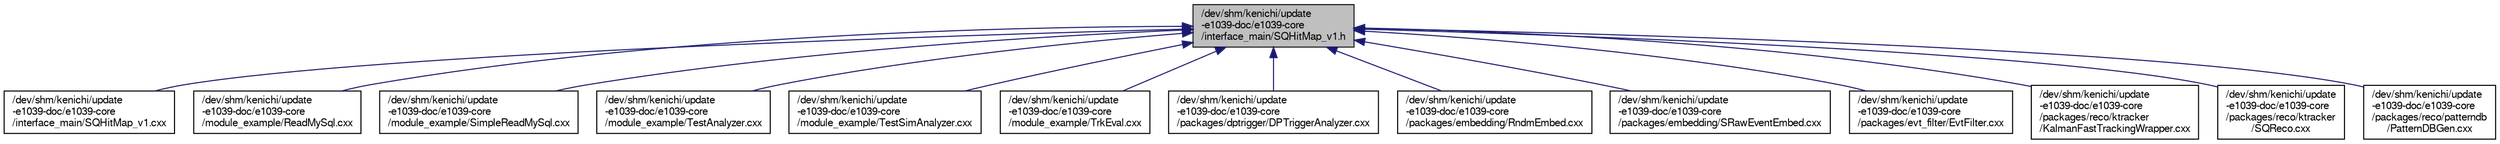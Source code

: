 digraph "/dev/shm/kenichi/update-e1039-doc/e1039-core/interface_main/SQHitMap_v1.h"
{
  bgcolor="transparent";
  edge [fontname="FreeSans",fontsize="10",labelfontname="FreeSans",labelfontsize="10"];
  node [fontname="FreeSans",fontsize="10",shape=record];
  Node1 [label="/dev/shm/kenichi/update\l-e1039-doc/e1039-core\l/interface_main/SQHitMap_v1.h",height=0.2,width=0.4,color="black", fillcolor="grey75", style="filled" fontcolor="black"];
  Node1 -> Node2 [dir="back",color="midnightblue",fontsize="10",style="solid",fontname="FreeSans"];
  Node2 [label="/dev/shm/kenichi/update\l-e1039-doc/e1039-core\l/interface_main/SQHitMap_v1.cxx",height=0.2,width=0.4,color="black",URL="$db/de7/SQHitMap__v1_8cxx.html"];
  Node1 -> Node3 [dir="back",color="midnightblue",fontsize="10",style="solid",fontname="FreeSans"];
  Node3 [label="/dev/shm/kenichi/update\l-e1039-doc/e1039-core\l/module_example/ReadMySql.cxx",height=0.2,width=0.4,color="black",URL="$d8/def/ReadMySql_8cxx.html"];
  Node1 -> Node4 [dir="back",color="midnightblue",fontsize="10",style="solid",fontname="FreeSans"];
  Node4 [label="/dev/shm/kenichi/update\l-e1039-doc/e1039-core\l/module_example/SimpleReadMySql.cxx",height=0.2,width=0.4,color="black",URL="$d2/dff/SimpleReadMySql_8cxx.html"];
  Node1 -> Node5 [dir="back",color="midnightblue",fontsize="10",style="solid",fontname="FreeSans"];
  Node5 [label="/dev/shm/kenichi/update\l-e1039-doc/e1039-core\l/module_example/TestAnalyzer.cxx",height=0.2,width=0.4,color="black",URL="$d4/def/TestAnalyzer_8cxx.html"];
  Node1 -> Node6 [dir="back",color="midnightblue",fontsize="10",style="solid",fontname="FreeSans"];
  Node6 [label="/dev/shm/kenichi/update\l-e1039-doc/e1039-core\l/module_example/TestSimAnalyzer.cxx",height=0.2,width=0.4,color="black",URL="$d0/d13/TestSimAnalyzer_8cxx.html"];
  Node1 -> Node7 [dir="back",color="midnightblue",fontsize="10",style="solid",fontname="FreeSans"];
  Node7 [label="/dev/shm/kenichi/update\l-e1039-doc/e1039-core\l/module_example/TrkEval.cxx",height=0.2,width=0.4,color="black",URL="$d2/d16/TrkEval_8cxx.html"];
  Node1 -> Node8 [dir="back",color="midnightblue",fontsize="10",style="solid",fontname="FreeSans"];
  Node8 [label="/dev/shm/kenichi/update\l-e1039-doc/e1039-core\l/packages/dptrigger/DPTriggerAnalyzer.cxx",height=0.2,width=0.4,color="black",URL="$d6/d76/DPTriggerAnalyzer_8cxx.html"];
  Node1 -> Node9 [dir="back",color="midnightblue",fontsize="10",style="solid",fontname="FreeSans"];
  Node9 [label="/dev/shm/kenichi/update\l-e1039-doc/e1039-core\l/packages/embedding/RndmEmbed.cxx",height=0.2,width=0.4,color="black",URL="$d0/d82/RndmEmbed_8cxx.html"];
  Node1 -> Node10 [dir="back",color="midnightblue",fontsize="10",style="solid",fontname="FreeSans"];
  Node10 [label="/dev/shm/kenichi/update\l-e1039-doc/e1039-core\l/packages/embedding/SRawEventEmbed.cxx",height=0.2,width=0.4,color="black",URL="$d7/d67/SRawEventEmbed_8cxx.html"];
  Node1 -> Node11 [dir="back",color="midnightblue",fontsize="10",style="solid",fontname="FreeSans"];
  Node11 [label="/dev/shm/kenichi/update\l-e1039-doc/e1039-core\l/packages/evt_filter/EvtFilter.cxx",height=0.2,width=0.4,color="black",URL="$d2/dce/EvtFilter_8cxx.html"];
  Node1 -> Node12 [dir="back",color="midnightblue",fontsize="10",style="solid",fontname="FreeSans"];
  Node12 [label="/dev/shm/kenichi/update\l-e1039-doc/e1039-core\l/packages/reco/ktracker\l/KalmanFastTrackingWrapper.cxx",height=0.2,width=0.4,color="black",URL="$d8/d66/KalmanFastTrackingWrapper_8cxx.html"];
  Node1 -> Node13 [dir="back",color="midnightblue",fontsize="10",style="solid",fontname="FreeSans"];
  Node13 [label="/dev/shm/kenichi/update\l-e1039-doc/e1039-core\l/packages/reco/ktracker\l/SQReco.cxx",height=0.2,width=0.4,color="black",URL="$d0/d98/SQReco_8cxx.html"];
  Node1 -> Node14 [dir="back",color="midnightblue",fontsize="10",style="solid",fontname="FreeSans"];
  Node14 [label="/dev/shm/kenichi/update\l-e1039-doc/e1039-core\l/packages/reco/patterndb\l/PatternDBGen.cxx",height=0.2,width=0.4,color="black",URL="$d4/da7/PatternDBGen_8cxx.html"];
}
